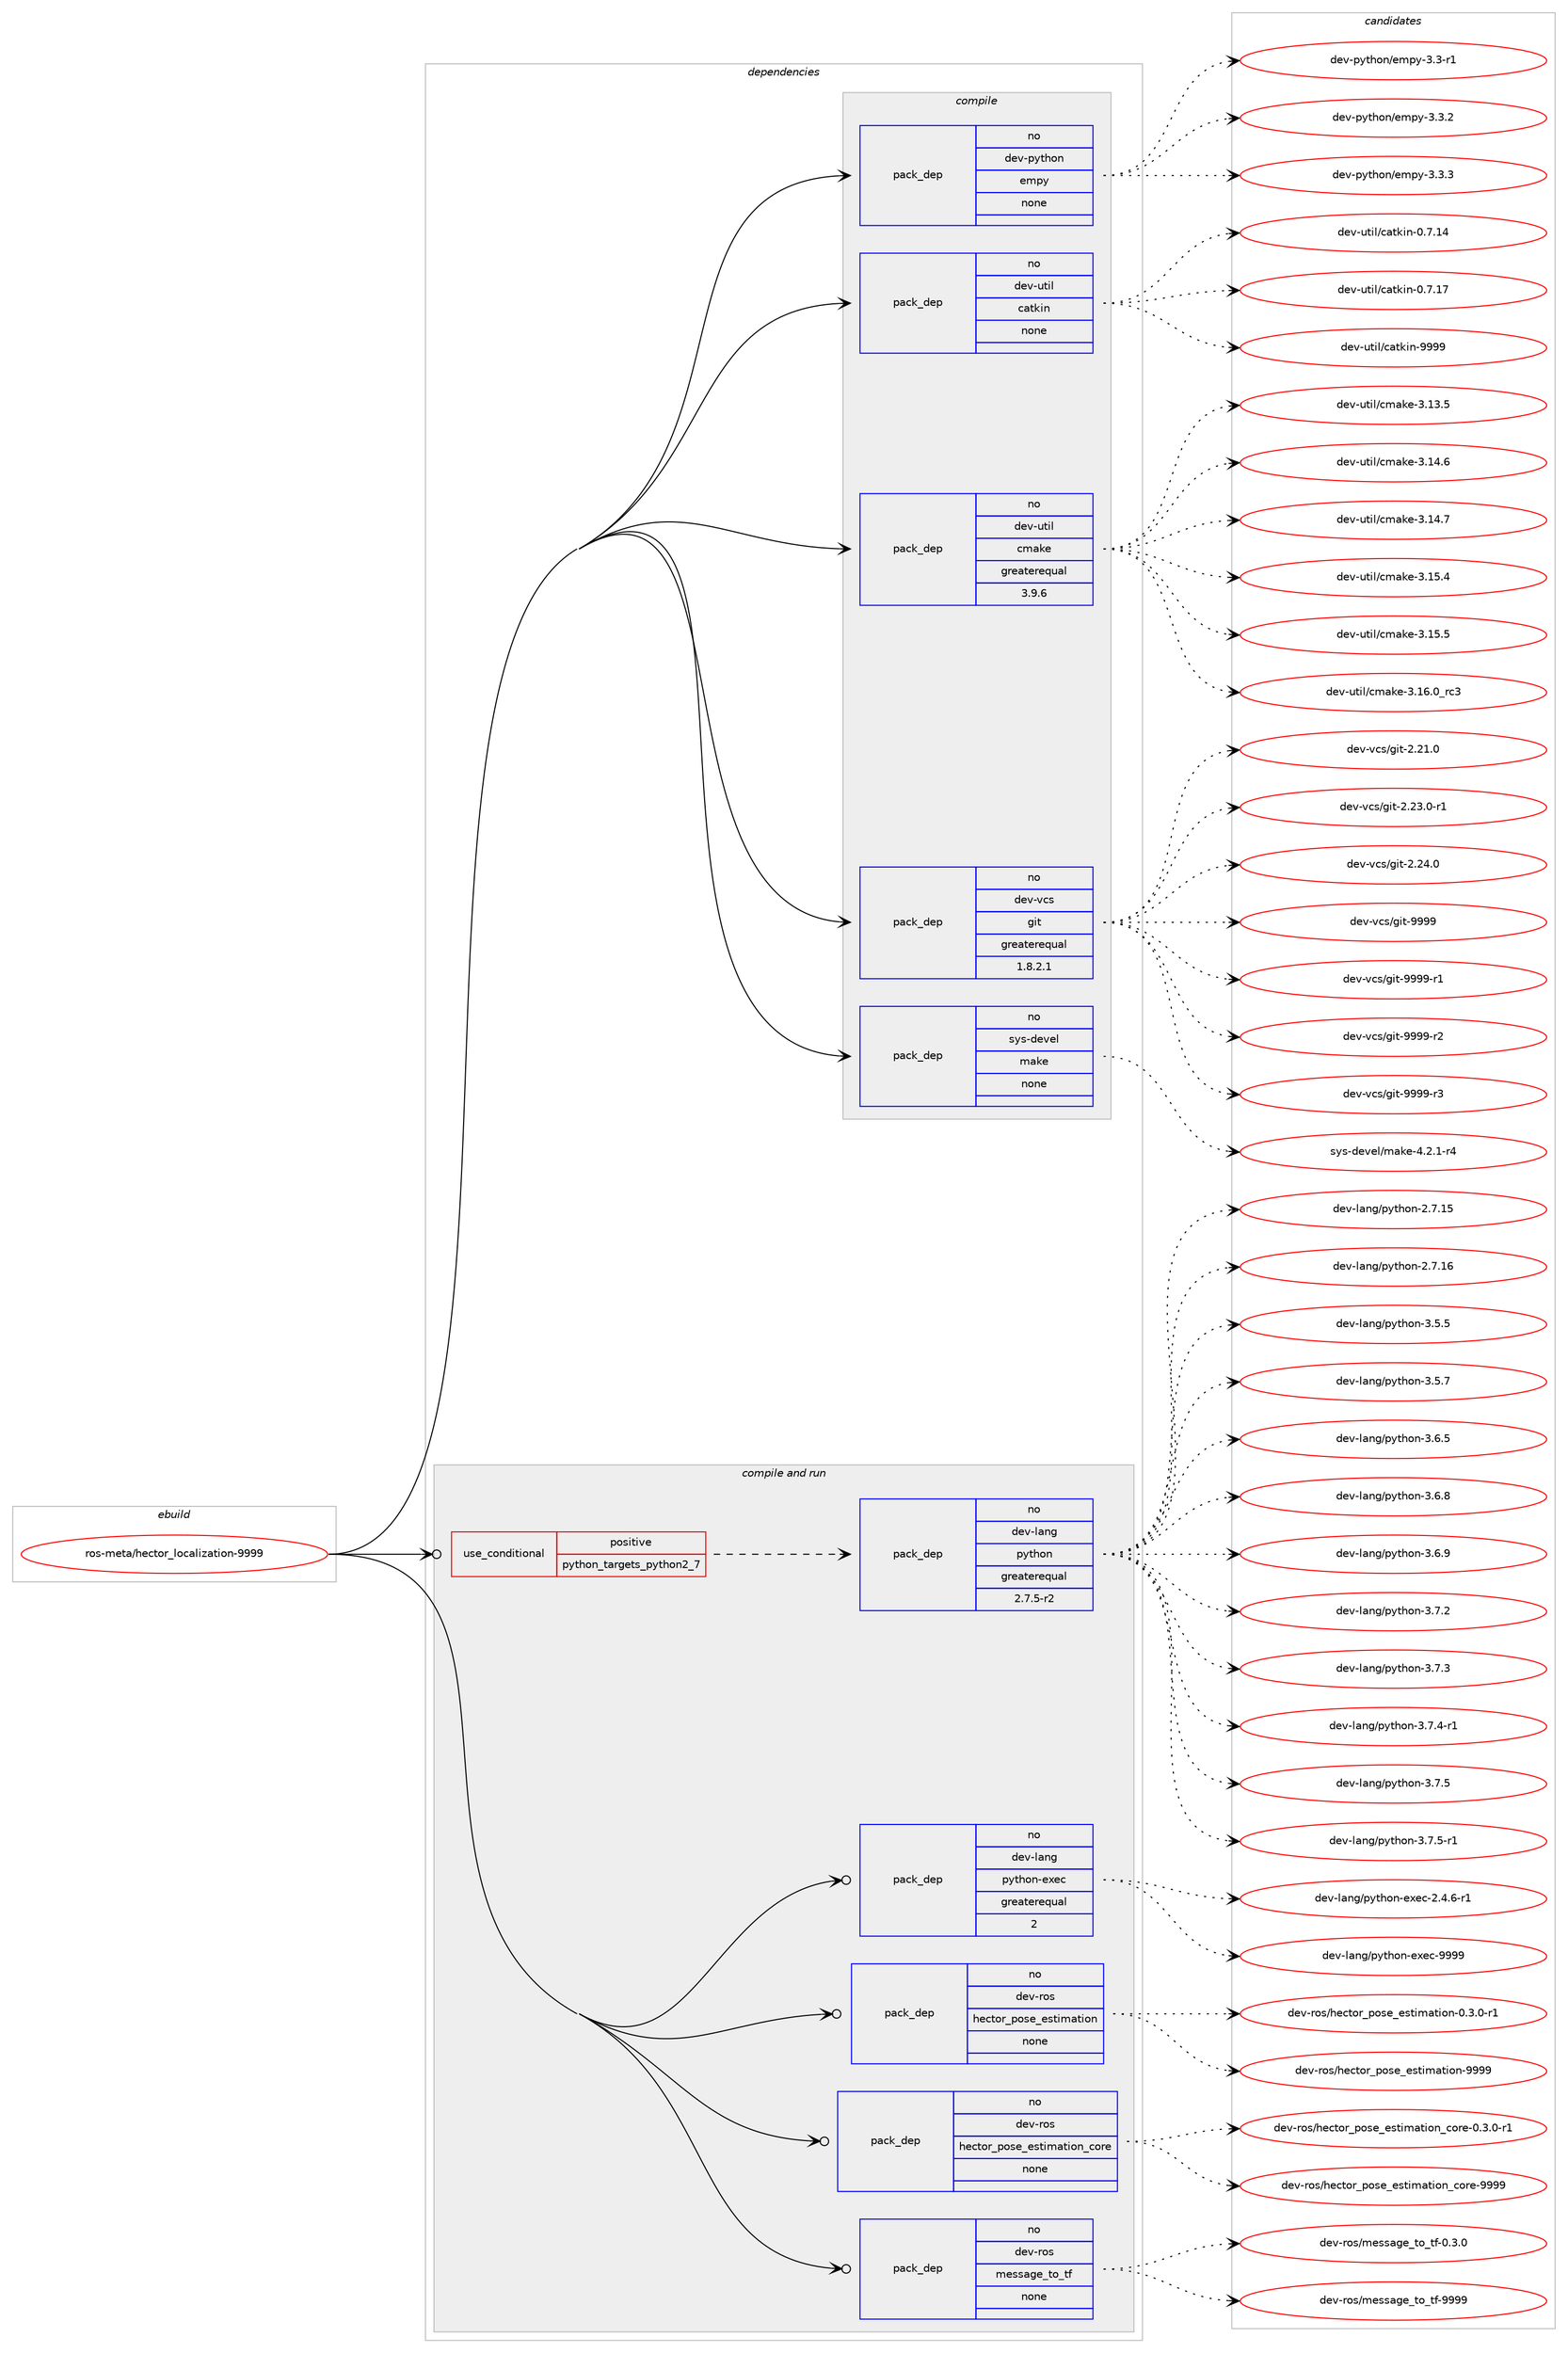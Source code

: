 digraph prolog {

# *************
# Graph options
# *************

newrank=true;
concentrate=true;
compound=true;
graph [rankdir=LR,fontname=Helvetica,fontsize=10,ranksep=1.5];#, ranksep=2.5, nodesep=0.2];
edge  [arrowhead=vee];
node  [fontname=Helvetica,fontsize=10];

# **********
# The ebuild
# **********

subgraph cluster_leftcol {
color=gray;
rank=same;
label=<<i>ebuild</i>>;
id [label="ros-meta/hector_localization-9999", color=red, width=4, href="../ros-meta/hector_localization-9999.svg"];
}

# ****************
# The dependencies
# ****************

subgraph cluster_midcol {
color=gray;
label=<<i>dependencies</i>>;
subgraph cluster_compile {
fillcolor="#eeeeee";
style=filled;
label=<<i>compile</i>>;
subgraph pack625500 {
dependency846804 [label=<<TABLE BORDER="0" CELLBORDER="1" CELLSPACING="0" CELLPADDING="4" WIDTH="220"><TR><TD ROWSPAN="6" CELLPADDING="30">pack_dep</TD></TR><TR><TD WIDTH="110">no</TD></TR><TR><TD>dev-python</TD></TR><TR><TD>empy</TD></TR><TR><TD>none</TD></TR><TR><TD></TD></TR></TABLE>>, shape=none, color=blue];
}
id:e -> dependency846804:w [weight=20,style="solid",arrowhead="vee"];
subgraph pack625501 {
dependency846805 [label=<<TABLE BORDER="0" CELLBORDER="1" CELLSPACING="0" CELLPADDING="4" WIDTH="220"><TR><TD ROWSPAN="6" CELLPADDING="30">pack_dep</TD></TR><TR><TD WIDTH="110">no</TD></TR><TR><TD>dev-util</TD></TR><TR><TD>catkin</TD></TR><TR><TD>none</TD></TR><TR><TD></TD></TR></TABLE>>, shape=none, color=blue];
}
id:e -> dependency846805:w [weight=20,style="solid",arrowhead="vee"];
subgraph pack625502 {
dependency846806 [label=<<TABLE BORDER="0" CELLBORDER="1" CELLSPACING="0" CELLPADDING="4" WIDTH="220"><TR><TD ROWSPAN="6" CELLPADDING="30">pack_dep</TD></TR><TR><TD WIDTH="110">no</TD></TR><TR><TD>dev-util</TD></TR><TR><TD>cmake</TD></TR><TR><TD>greaterequal</TD></TR><TR><TD>3.9.6</TD></TR></TABLE>>, shape=none, color=blue];
}
id:e -> dependency846806:w [weight=20,style="solid",arrowhead="vee"];
subgraph pack625503 {
dependency846807 [label=<<TABLE BORDER="0" CELLBORDER="1" CELLSPACING="0" CELLPADDING="4" WIDTH="220"><TR><TD ROWSPAN="6" CELLPADDING="30">pack_dep</TD></TR><TR><TD WIDTH="110">no</TD></TR><TR><TD>dev-vcs</TD></TR><TR><TD>git</TD></TR><TR><TD>greaterequal</TD></TR><TR><TD>1.8.2.1</TD></TR></TABLE>>, shape=none, color=blue];
}
id:e -> dependency846807:w [weight=20,style="solid",arrowhead="vee"];
subgraph pack625504 {
dependency846808 [label=<<TABLE BORDER="0" CELLBORDER="1" CELLSPACING="0" CELLPADDING="4" WIDTH="220"><TR><TD ROWSPAN="6" CELLPADDING="30">pack_dep</TD></TR><TR><TD WIDTH="110">no</TD></TR><TR><TD>sys-devel</TD></TR><TR><TD>make</TD></TR><TR><TD>none</TD></TR><TR><TD></TD></TR></TABLE>>, shape=none, color=blue];
}
id:e -> dependency846808:w [weight=20,style="solid",arrowhead="vee"];
}
subgraph cluster_compileandrun {
fillcolor="#eeeeee";
style=filled;
label=<<i>compile and run</i>>;
subgraph cond206370 {
dependency846809 [label=<<TABLE BORDER="0" CELLBORDER="1" CELLSPACING="0" CELLPADDING="4"><TR><TD ROWSPAN="3" CELLPADDING="10">use_conditional</TD></TR><TR><TD>positive</TD></TR><TR><TD>python_targets_python2_7</TD></TR></TABLE>>, shape=none, color=red];
subgraph pack625505 {
dependency846810 [label=<<TABLE BORDER="0" CELLBORDER="1" CELLSPACING="0" CELLPADDING="4" WIDTH="220"><TR><TD ROWSPAN="6" CELLPADDING="30">pack_dep</TD></TR><TR><TD WIDTH="110">no</TD></TR><TR><TD>dev-lang</TD></TR><TR><TD>python</TD></TR><TR><TD>greaterequal</TD></TR><TR><TD>2.7.5-r2</TD></TR></TABLE>>, shape=none, color=blue];
}
dependency846809:e -> dependency846810:w [weight=20,style="dashed",arrowhead="vee"];
}
id:e -> dependency846809:w [weight=20,style="solid",arrowhead="odotvee"];
subgraph pack625506 {
dependency846811 [label=<<TABLE BORDER="0" CELLBORDER="1" CELLSPACING="0" CELLPADDING="4" WIDTH="220"><TR><TD ROWSPAN="6" CELLPADDING="30">pack_dep</TD></TR><TR><TD WIDTH="110">no</TD></TR><TR><TD>dev-lang</TD></TR><TR><TD>python-exec</TD></TR><TR><TD>greaterequal</TD></TR><TR><TD>2</TD></TR></TABLE>>, shape=none, color=blue];
}
id:e -> dependency846811:w [weight=20,style="solid",arrowhead="odotvee"];
subgraph pack625507 {
dependency846812 [label=<<TABLE BORDER="0" CELLBORDER="1" CELLSPACING="0" CELLPADDING="4" WIDTH="220"><TR><TD ROWSPAN="6" CELLPADDING="30">pack_dep</TD></TR><TR><TD WIDTH="110">no</TD></TR><TR><TD>dev-ros</TD></TR><TR><TD>hector_pose_estimation</TD></TR><TR><TD>none</TD></TR><TR><TD></TD></TR></TABLE>>, shape=none, color=blue];
}
id:e -> dependency846812:w [weight=20,style="solid",arrowhead="odotvee"];
subgraph pack625508 {
dependency846813 [label=<<TABLE BORDER="0" CELLBORDER="1" CELLSPACING="0" CELLPADDING="4" WIDTH="220"><TR><TD ROWSPAN="6" CELLPADDING="30">pack_dep</TD></TR><TR><TD WIDTH="110">no</TD></TR><TR><TD>dev-ros</TD></TR><TR><TD>hector_pose_estimation_core</TD></TR><TR><TD>none</TD></TR><TR><TD></TD></TR></TABLE>>, shape=none, color=blue];
}
id:e -> dependency846813:w [weight=20,style="solid",arrowhead="odotvee"];
subgraph pack625509 {
dependency846814 [label=<<TABLE BORDER="0" CELLBORDER="1" CELLSPACING="0" CELLPADDING="4" WIDTH="220"><TR><TD ROWSPAN="6" CELLPADDING="30">pack_dep</TD></TR><TR><TD WIDTH="110">no</TD></TR><TR><TD>dev-ros</TD></TR><TR><TD>message_to_tf</TD></TR><TR><TD>none</TD></TR><TR><TD></TD></TR></TABLE>>, shape=none, color=blue];
}
id:e -> dependency846814:w [weight=20,style="solid",arrowhead="odotvee"];
}
subgraph cluster_run {
fillcolor="#eeeeee";
style=filled;
label=<<i>run</i>>;
}
}

# **************
# The candidates
# **************

subgraph cluster_choices {
rank=same;
color=gray;
label=<<i>candidates</i>>;

subgraph choice625500 {
color=black;
nodesep=1;
choice1001011184511212111610411111047101109112121455146514511449 [label="dev-python/empy-3.3-r1", color=red, width=4,href="../dev-python/empy-3.3-r1.svg"];
choice1001011184511212111610411111047101109112121455146514650 [label="dev-python/empy-3.3.2", color=red, width=4,href="../dev-python/empy-3.3.2.svg"];
choice1001011184511212111610411111047101109112121455146514651 [label="dev-python/empy-3.3.3", color=red, width=4,href="../dev-python/empy-3.3.3.svg"];
dependency846804:e -> choice1001011184511212111610411111047101109112121455146514511449:w [style=dotted,weight="100"];
dependency846804:e -> choice1001011184511212111610411111047101109112121455146514650:w [style=dotted,weight="100"];
dependency846804:e -> choice1001011184511212111610411111047101109112121455146514651:w [style=dotted,weight="100"];
}
subgraph choice625501 {
color=black;
nodesep=1;
choice1001011184511711610510847999711610710511045484655464952 [label="dev-util/catkin-0.7.14", color=red, width=4,href="../dev-util/catkin-0.7.14.svg"];
choice1001011184511711610510847999711610710511045484655464955 [label="dev-util/catkin-0.7.17", color=red, width=4,href="../dev-util/catkin-0.7.17.svg"];
choice100101118451171161051084799971161071051104557575757 [label="dev-util/catkin-9999", color=red, width=4,href="../dev-util/catkin-9999.svg"];
dependency846805:e -> choice1001011184511711610510847999711610710511045484655464952:w [style=dotted,weight="100"];
dependency846805:e -> choice1001011184511711610510847999711610710511045484655464955:w [style=dotted,weight="100"];
dependency846805:e -> choice100101118451171161051084799971161071051104557575757:w [style=dotted,weight="100"];
}
subgraph choice625502 {
color=black;
nodesep=1;
choice1001011184511711610510847991099710710145514649514653 [label="dev-util/cmake-3.13.5", color=red, width=4,href="../dev-util/cmake-3.13.5.svg"];
choice1001011184511711610510847991099710710145514649524654 [label="dev-util/cmake-3.14.6", color=red, width=4,href="../dev-util/cmake-3.14.6.svg"];
choice1001011184511711610510847991099710710145514649524655 [label="dev-util/cmake-3.14.7", color=red, width=4,href="../dev-util/cmake-3.14.7.svg"];
choice1001011184511711610510847991099710710145514649534652 [label="dev-util/cmake-3.15.4", color=red, width=4,href="../dev-util/cmake-3.15.4.svg"];
choice1001011184511711610510847991099710710145514649534653 [label="dev-util/cmake-3.15.5", color=red, width=4,href="../dev-util/cmake-3.15.5.svg"];
choice1001011184511711610510847991099710710145514649544648951149951 [label="dev-util/cmake-3.16.0_rc3", color=red, width=4,href="../dev-util/cmake-3.16.0_rc3.svg"];
dependency846806:e -> choice1001011184511711610510847991099710710145514649514653:w [style=dotted,weight="100"];
dependency846806:e -> choice1001011184511711610510847991099710710145514649524654:w [style=dotted,weight="100"];
dependency846806:e -> choice1001011184511711610510847991099710710145514649524655:w [style=dotted,weight="100"];
dependency846806:e -> choice1001011184511711610510847991099710710145514649534652:w [style=dotted,weight="100"];
dependency846806:e -> choice1001011184511711610510847991099710710145514649534653:w [style=dotted,weight="100"];
dependency846806:e -> choice1001011184511711610510847991099710710145514649544648951149951:w [style=dotted,weight="100"];
}
subgraph choice625503 {
color=black;
nodesep=1;
choice10010111845118991154710310511645504650494648 [label="dev-vcs/git-2.21.0", color=red, width=4,href="../dev-vcs/git-2.21.0.svg"];
choice100101118451189911547103105116455046505146484511449 [label="dev-vcs/git-2.23.0-r1", color=red, width=4,href="../dev-vcs/git-2.23.0-r1.svg"];
choice10010111845118991154710310511645504650524648 [label="dev-vcs/git-2.24.0", color=red, width=4,href="../dev-vcs/git-2.24.0.svg"];
choice1001011184511899115471031051164557575757 [label="dev-vcs/git-9999", color=red, width=4,href="../dev-vcs/git-9999.svg"];
choice10010111845118991154710310511645575757574511449 [label="dev-vcs/git-9999-r1", color=red, width=4,href="../dev-vcs/git-9999-r1.svg"];
choice10010111845118991154710310511645575757574511450 [label="dev-vcs/git-9999-r2", color=red, width=4,href="../dev-vcs/git-9999-r2.svg"];
choice10010111845118991154710310511645575757574511451 [label="dev-vcs/git-9999-r3", color=red, width=4,href="../dev-vcs/git-9999-r3.svg"];
dependency846807:e -> choice10010111845118991154710310511645504650494648:w [style=dotted,weight="100"];
dependency846807:e -> choice100101118451189911547103105116455046505146484511449:w [style=dotted,weight="100"];
dependency846807:e -> choice10010111845118991154710310511645504650524648:w [style=dotted,weight="100"];
dependency846807:e -> choice1001011184511899115471031051164557575757:w [style=dotted,weight="100"];
dependency846807:e -> choice10010111845118991154710310511645575757574511449:w [style=dotted,weight="100"];
dependency846807:e -> choice10010111845118991154710310511645575757574511450:w [style=dotted,weight="100"];
dependency846807:e -> choice10010111845118991154710310511645575757574511451:w [style=dotted,weight="100"];
}
subgraph choice625504 {
color=black;
nodesep=1;
choice1151211154510010111810110847109971071014552465046494511452 [label="sys-devel/make-4.2.1-r4", color=red, width=4,href="../sys-devel/make-4.2.1-r4.svg"];
dependency846808:e -> choice1151211154510010111810110847109971071014552465046494511452:w [style=dotted,weight="100"];
}
subgraph choice625505 {
color=black;
nodesep=1;
choice10010111845108971101034711212111610411111045504655464953 [label="dev-lang/python-2.7.15", color=red, width=4,href="../dev-lang/python-2.7.15.svg"];
choice10010111845108971101034711212111610411111045504655464954 [label="dev-lang/python-2.7.16", color=red, width=4,href="../dev-lang/python-2.7.16.svg"];
choice100101118451089711010347112121116104111110455146534653 [label="dev-lang/python-3.5.5", color=red, width=4,href="../dev-lang/python-3.5.5.svg"];
choice100101118451089711010347112121116104111110455146534655 [label="dev-lang/python-3.5.7", color=red, width=4,href="../dev-lang/python-3.5.7.svg"];
choice100101118451089711010347112121116104111110455146544653 [label="dev-lang/python-3.6.5", color=red, width=4,href="../dev-lang/python-3.6.5.svg"];
choice100101118451089711010347112121116104111110455146544656 [label="dev-lang/python-3.6.8", color=red, width=4,href="../dev-lang/python-3.6.8.svg"];
choice100101118451089711010347112121116104111110455146544657 [label="dev-lang/python-3.6.9", color=red, width=4,href="../dev-lang/python-3.6.9.svg"];
choice100101118451089711010347112121116104111110455146554650 [label="dev-lang/python-3.7.2", color=red, width=4,href="../dev-lang/python-3.7.2.svg"];
choice100101118451089711010347112121116104111110455146554651 [label="dev-lang/python-3.7.3", color=red, width=4,href="../dev-lang/python-3.7.3.svg"];
choice1001011184510897110103471121211161041111104551465546524511449 [label="dev-lang/python-3.7.4-r1", color=red, width=4,href="../dev-lang/python-3.7.4-r1.svg"];
choice100101118451089711010347112121116104111110455146554653 [label="dev-lang/python-3.7.5", color=red, width=4,href="../dev-lang/python-3.7.5.svg"];
choice1001011184510897110103471121211161041111104551465546534511449 [label="dev-lang/python-3.7.5-r1", color=red, width=4,href="../dev-lang/python-3.7.5-r1.svg"];
dependency846810:e -> choice10010111845108971101034711212111610411111045504655464953:w [style=dotted,weight="100"];
dependency846810:e -> choice10010111845108971101034711212111610411111045504655464954:w [style=dotted,weight="100"];
dependency846810:e -> choice100101118451089711010347112121116104111110455146534653:w [style=dotted,weight="100"];
dependency846810:e -> choice100101118451089711010347112121116104111110455146534655:w [style=dotted,weight="100"];
dependency846810:e -> choice100101118451089711010347112121116104111110455146544653:w [style=dotted,weight="100"];
dependency846810:e -> choice100101118451089711010347112121116104111110455146544656:w [style=dotted,weight="100"];
dependency846810:e -> choice100101118451089711010347112121116104111110455146544657:w [style=dotted,weight="100"];
dependency846810:e -> choice100101118451089711010347112121116104111110455146554650:w [style=dotted,weight="100"];
dependency846810:e -> choice100101118451089711010347112121116104111110455146554651:w [style=dotted,weight="100"];
dependency846810:e -> choice1001011184510897110103471121211161041111104551465546524511449:w [style=dotted,weight="100"];
dependency846810:e -> choice100101118451089711010347112121116104111110455146554653:w [style=dotted,weight="100"];
dependency846810:e -> choice1001011184510897110103471121211161041111104551465546534511449:w [style=dotted,weight="100"];
}
subgraph choice625506 {
color=black;
nodesep=1;
choice10010111845108971101034711212111610411111045101120101994550465246544511449 [label="dev-lang/python-exec-2.4.6-r1", color=red, width=4,href="../dev-lang/python-exec-2.4.6-r1.svg"];
choice10010111845108971101034711212111610411111045101120101994557575757 [label="dev-lang/python-exec-9999", color=red, width=4,href="../dev-lang/python-exec-9999.svg"];
dependency846811:e -> choice10010111845108971101034711212111610411111045101120101994550465246544511449:w [style=dotted,weight="100"];
dependency846811:e -> choice10010111845108971101034711212111610411111045101120101994557575757:w [style=dotted,weight="100"];
}
subgraph choice625507 {
color=black;
nodesep=1;
choice1001011184511411111547104101991161111149511211111510195101115116105109971161051111104548465146484511449 [label="dev-ros/hector_pose_estimation-0.3.0-r1", color=red, width=4,href="../dev-ros/hector_pose_estimation-0.3.0-r1.svg"];
choice1001011184511411111547104101991161111149511211111510195101115116105109971161051111104557575757 [label="dev-ros/hector_pose_estimation-9999", color=red, width=4,href="../dev-ros/hector_pose_estimation-9999.svg"];
dependency846812:e -> choice1001011184511411111547104101991161111149511211111510195101115116105109971161051111104548465146484511449:w [style=dotted,weight="100"];
dependency846812:e -> choice1001011184511411111547104101991161111149511211111510195101115116105109971161051111104557575757:w [style=dotted,weight="100"];
}
subgraph choice625508 {
color=black;
nodesep=1;
choice10010111845114111115471041019911611111495112111115101951011151161051099711610511111095991111141014548465146484511449 [label="dev-ros/hector_pose_estimation_core-0.3.0-r1", color=red, width=4,href="../dev-ros/hector_pose_estimation_core-0.3.0-r1.svg"];
choice10010111845114111115471041019911611111495112111115101951011151161051099711610511111095991111141014557575757 [label="dev-ros/hector_pose_estimation_core-9999", color=red, width=4,href="../dev-ros/hector_pose_estimation_core-9999.svg"];
dependency846813:e -> choice10010111845114111115471041019911611111495112111115101951011151161051099711610511111095991111141014548465146484511449:w [style=dotted,weight="100"];
dependency846813:e -> choice10010111845114111115471041019911611111495112111115101951011151161051099711610511111095991111141014557575757:w [style=dotted,weight="100"];
}
subgraph choice625509 {
color=black;
nodesep=1;
choice1001011184511411111547109101115115971031019511611195116102454846514648 [label="dev-ros/message_to_tf-0.3.0", color=red, width=4,href="../dev-ros/message_to_tf-0.3.0.svg"];
choice10010111845114111115471091011151159710310195116111951161024557575757 [label="dev-ros/message_to_tf-9999", color=red, width=4,href="../dev-ros/message_to_tf-9999.svg"];
dependency846814:e -> choice1001011184511411111547109101115115971031019511611195116102454846514648:w [style=dotted,weight="100"];
dependency846814:e -> choice10010111845114111115471091011151159710310195116111951161024557575757:w [style=dotted,weight="100"];
}
}

}
